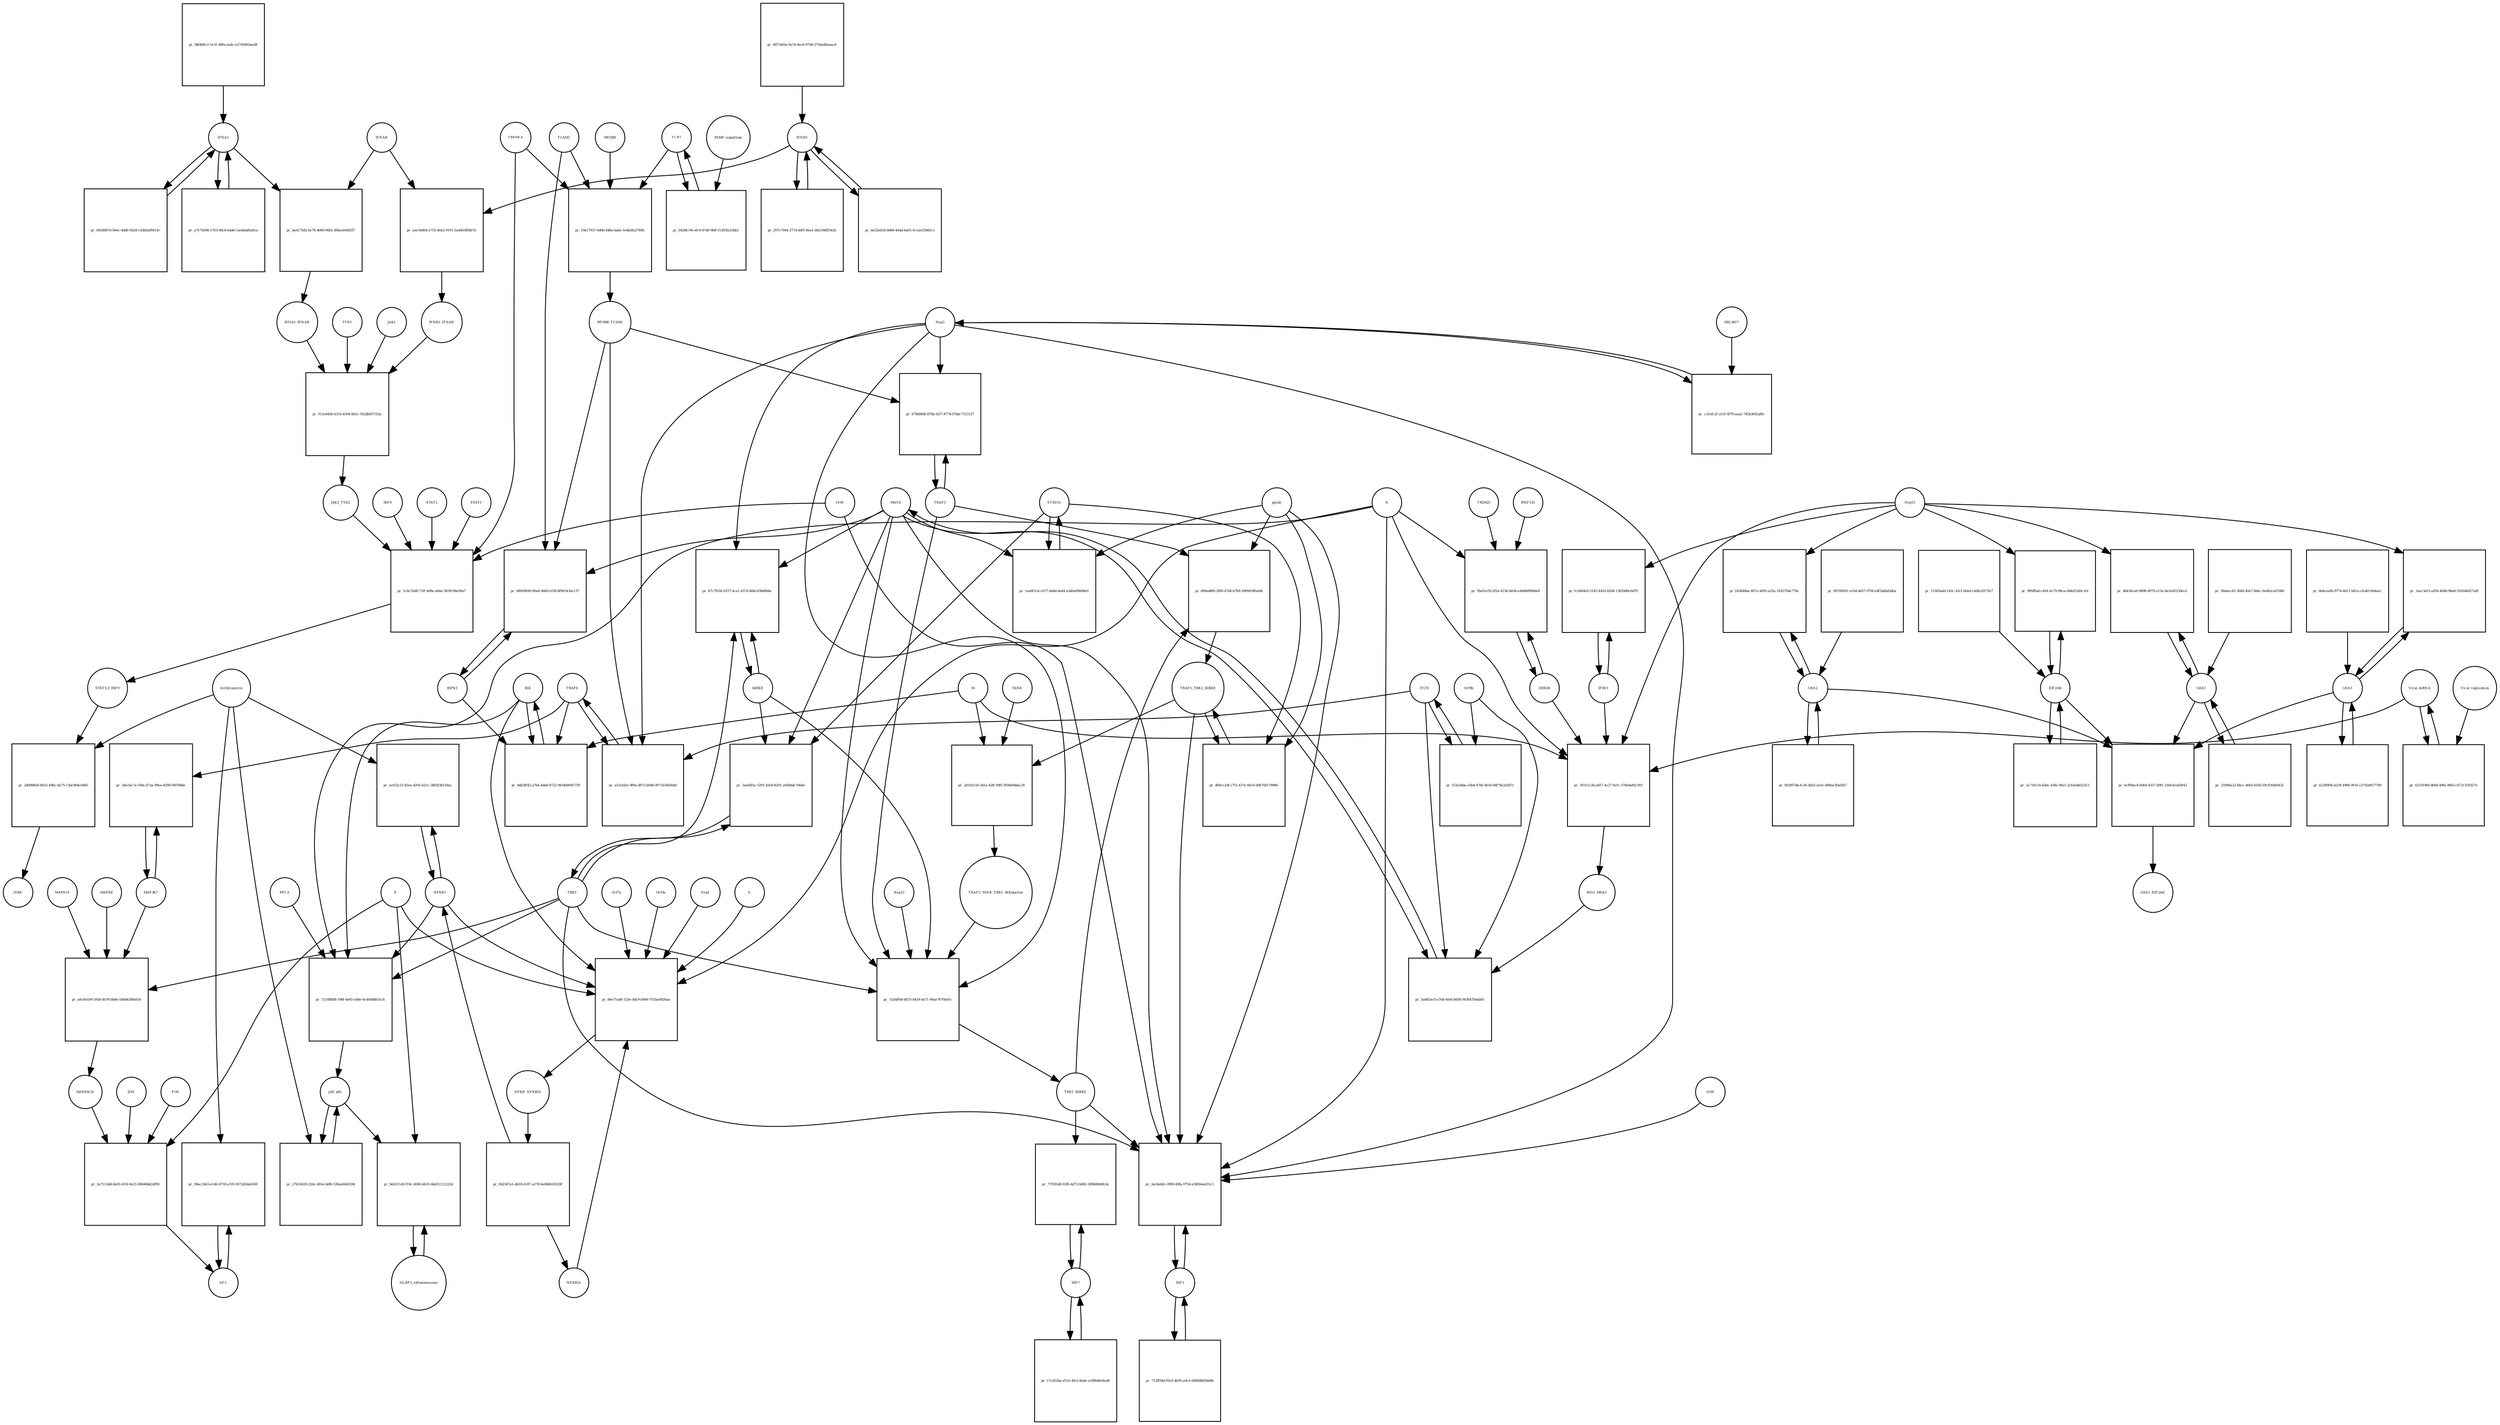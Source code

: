 strict digraph  {
IFNA1 [annotation="urn_miriam_pubmed_31226023|urn_miriam_wikipathways_WP4868", bipartite=0, cls=macromolecule, fontsize=4, label=IFNA1, shape=circle];
"pr_0424887d-9e6c-4dd9-92a8-c43b0af9413e" [annotation="", bipartite=1, cls=process, fontsize=4, label="pr_0424887d-9e6c-4dd9-92a8-c43b0af9413e", shape=square];
IFNB1 [annotation="urn_miriam_pubmed_31226023|urn_miriam_wikipathways_WP4868", bipartite=0, cls=macromolecule, fontsize=4, label=IFNB1, shape=circle];
"pr_207c7044-277d-40f5-8ea1-40a1946f343e" [annotation="", bipartite=1, cls=process, fontsize=4, label="pr_207c7044-277d-40f5-8ea1-40a1946f343e", shape=square];
"STAT1/2_IRF9" [annotation="urn_miriam_pubmed_31226023|urn_miriam_wikipathways_WP4868", bipartite=0, cls=complex, fontsize=4, label="STAT1/2_IRF9", shape=circle];
"pr_2d099820-6625-49bc-8e75-15bc864c6d05" [annotation="", bipartite=1, cls=process, fontsize=4, label="pr_2d099820-6625-49bc-8e75-15bc864c6d05", shape=square];
ISRE [annotation="urn_miriam_pubmed_31226023|urn_miriam_wikipathways_WP4868", bipartite=0, cls=complex, fontsize=4, label=ISRE, shape=circle];
Azithromycin [annotation=urn_miriam_wikipathways_WP4868, bipartite=0, cls="simple chemical", fontsize=4, label=Azithromycin, shape=circle];
"AP-1" [annotation="urn_miriam_pubmed_31226023|urn_miriam_wikipathways_WP4868", bipartite=0, cls=complex, fontsize=4, label="AP-1", shape=circle];
"pr_09ec2463-e146-4718-a7d1-f672d3deb349" [annotation="", bipartite=1, cls=process, fontsize=4, label="pr_09ec2463-e146-4718-a7d1-f672d3deb349", shape=square];
NFKB1 [annotation=urn_miriam_wikipathways_WP4868, bipartite=0, cls=macromolecule, fontsize=4, label=NFKB1, shape=circle];
"pr_ecf52c55-82ea-4205-b21c-3882f3b139ac" [annotation="", bipartite=1, cls=process, fontsize=4, label="pr_ecf52c55-82ea-4205-b21c-3882f3b139ac", shape=square];
IRF3 [annotation="", bipartite=0, cls=macromolecule, fontsize=4, label=IRF3, shape=circle];
"pr_712ff56d-f0c0-4695-a9c4-0d0848d5bd9b" [annotation="", bipartite=1, cls=process, fontsize=4, label="pr_712ff56d-f0c0-4695-a9c4-0d0848d5bd9b", shape=square];
p50_p65 [annotation="", bipartite=0, cls=complex, fontsize=4, label=p50_p65, shape=circle];
"pr_27b55628-226c-493e-b6f6-53faa8442594" [annotation="", bipartite=1, cls=process, fontsize=4, label="pr_27b55628-226c-493e-b6f6-53faa8442594", shape=square];
IRF7 [annotation="", bipartite=0, cls=macromolecule, fontsize=4, label=IRF7, shape=circle];
"pr_17cd52be-d7a3-4fe2-8a0e-a18fb48c8ed8" [annotation="", bipartite=1, cls=process, fontsize=4, label="pr_17cd52be-d7a3-4fe2-8a0e-a18fb48c8ed8", shape=square];
"pr_da32e624-b684-444d-ba03-0c1ae259d5c1" [annotation="", bipartite=1, cls=process, fontsize=4, label="pr_da32e624-b684-444d-ba03-0c1ae259d5c1", shape=square];
"pr_a7e7d598-1703-48c8-b4d0-1aedabd5a0ca" [annotation="", bipartite=1, cls=process, fontsize=4, label="pr_a7e7d598-1703-48c8-b4d0-1aedabd5a0ca", shape=square];
OAS1 [annotation="", bipartite=0, cls=macromolecule, fontsize=4, label=OAS1, shape=circle];
"pr_2189ba23-6bcc-4063-b545-f9cf544b0425" [annotation="", bipartite=1, cls=process, fontsize=4, label="pr_2189ba23-6bcc-4063-b545-f9cf544b0425", shape=square];
EIF2AK [annotation="", bipartite=0, cls=macromolecule, fontsize=4, label=EIF2AK, shape=circle];
"pr_2c710c1b-b2bc-438c-8fa1-2cb3edb523c3" [annotation="", bipartite=1, cls=process, fontsize=4, label="pr_2c710c1b-b2bc-438c-8fa1-2cb3edb523c3", shape=square];
OAS2 [annotation="", bipartite=0, cls=macromolecule, fontsize=4, label=OAS2, shape=circle];
"pr_002f67db-fc36-4d25-ae5c-d69ae3fa65b7" [annotation="", bipartite=1, cls=process, fontsize=4, label="pr_002f67db-fc36-4d25-ae5c-d69ae3fa65b7", shape=square];
OAS3 [annotation="", bipartite=0, cls=macromolecule, fontsize=4, label=OAS3, shape=circle];
"pr_b23f0f0b-d239-4906-9f16-c2742d9177d9" [annotation="", bipartite=1, cls=process, fontsize=4, label="pr_b23f0f0b-d239-4906-9f16-c2742d9177d9", shape=square];
"pr_6f57a65a-0a7d-4ec8-9704-2744a40aeac6" [annotation="", bipartite=1, cls=process, fontsize=4, label="pr_6f57a65a-0a7d-4ec8-9704-2744a40aeac6", shape=square];
"pr_0bf406c2-1e31-49fa-aadc-e2745892ae48" [annotation="", bipartite=1, cls=process, fontsize=4, label="pr_0bf406c2-1e31-49fa-aadc-e2745892ae48", shape=square];
"pr_36daec45-3b48-40a7-8dec-9e4b2caf106b" [annotation="", bipartite=1, cls=process, fontsize=4, label="pr_36daec45-3b48-40a7-8dec-9e4b2caf106b", shape=square];
"pr_11045add-142c-43cf-b6ad-c4dfe2917fa7" [annotation="", bipartite=1, cls=process, fontsize=4, label="pr_11045add-142c-43cf-b6ad-c4dfe2917fa7", shape=square];
TRAF6 [annotation="urn_miriam_pubmed_31226023|urn_miriam_wikipathways_WP4868", bipartite=0, cls=macromolecule, fontsize=4, label=TRAF6, shape=circle];
"pr_a53cfd2e-9f0a-4875-b946-9f714240504d" [annotation="", bipartite=1, cls=process, fontsize=4, label="pr_a53cfd2e-9f0a-4875-b946-9f714240504d", shape=square];
MYD88_TCAM1 [annotation=urn_miriam_pubmed_31226023, bipartite=0, cls=complex, fontsize=4, label=MYD88_TCAM1, shape=circle];
Nsp3 [annotation="urn_miriam_pubmed_31226023|urn_miriam_wikipathways_WP4868|urn_miriam_ncbiprotein_YP_009725299", bipartite=0, cls=macromolecule, fontsize=4, label=Nsp3, shape=circle];
ITCH [annotation="", bipartite=0, cls=macromolecule, fontsize=4, label=ITCH, shape=circle];
TBK1 [annotation="urn_miriam_pubmed_31226023|urn_miriam_wikipathways_WP4868|urn_miriam_pubmed_24622840", bipartite=0, cls=macromolecule, fontsize=4, label=TBK1, shape=circle];
"pr_3aed5fac-f295-45e9-8291-a05bbdc7064e" [annotation="", bipartite=1, cls=process, fontsize=4, label="pr_3aed5fac-f295-45e9-8291-a05bbdc7064e", shape=square];
IKBKE [annotation="", bipartite=0, cls=macromolecule, fontsize=4, label=IKBKE, shape=circle];
STING1 [annotation=urn_miriam_pubmed_24622840, bipartite=0, cls=macromolecule, fontsize=4, label=STING1, shape=circle];
MAVS [annotation="", bipartite=0, cls=macromolecule, fontsize=4, label=MAVS, shape=circle];
"pr_90708501-e10d-4d57-97fd-e4f2bdbd3dba" [annotation="", bipartite=1, cls=process, fontsize=4, label="pr_90708501-e10d-4d57-97fd-e4f2bdbd3dba", shape=square];
"pr_bb4ceafb-9774-4611-b81a-cfa4010b4ea1" [annotation="", bipartite=1, cls=process, fontsize=4, label="pr_bb4ceafb-9774-4611-b81a-cfa4010b4ea1", shape=square];
TRAF3 [annotation=urn_miriam_pubmed_31226023, bipartite=0, cls=macromolecule, fontsize=4, label=TRAF3, shape=circle];
"pr_6786886f-876b-41f7-8774-f7bbc7313137" [annotation="", bipartite=1, cls=process, fontsize=4, label="pr_6786886f-876b-41f7-8774-f7bbc7313137", shape=square];
MAP3K7 [annotation="", bipartite=0, cls=macromolecule, fontsize=4, label=MAP3K7, shape=circle];
"pr_3de14c7e-1f8a-472a-99ee-82947d9768be" [annotation="", bipartite=1, cls=process, fontsize=4, label="pr_3de14c7e-1f8a-472a-99ee-82947d9768be", shape=square];
IKK [annotation="", bipartite=0, cls=complex, fontsize=4, label=IKK, shape=circle];
"pr_b6b3ff45-a7b4-4dd4-8722-9834d9041759" [annotation="", bipartite=1, cls=process, fontsize=4, label="pr_b6b3ff45-a7b4-4dd4-8722-9834d9041759", shape=square];
RIPK1 [annotation="", bipartite=0, cls=macromolecule, fontsize=4, label=RIPK1, shape=circle];
M [annotation="urn_miriam_pubmed_31226023|urn_miriam_ncbiprotein_BCD58756", bipartite=0, cls=macromolecule, fontsize=4, label=M, shape=circle];
"pr_87c701bf-6337-4ca1-b37d-866c43848bbe" [annotation="", bipartite=1, cls=process, fontsize=4, label="pr_87c701bf-6337-4ca1-b37d-866c43848bbe", shape=square];
"pr_3a54eb0c-09f0-40fa-9754-e5800eed31c1" [annotation="", bipartite=1, cls=process, fontsize=4, label="pr_3a54eb0c-09f0-40fa-9754-e5800eed31c1", shape=square];
TBK1_IKBKE [annotation="urn_miriam_pubmed_31226023|urn_miriam_wikipathways_WP4868|urn_miriam_pubmed_24622840", bipartite=0, cls=complex, fontsize=4, label=TBK1_IKBKE, shape=circle];
N [annotation="urn_miriam_pubmed_31226023|urn_miriam_ncbiprotein_BCD58761", bipartite=0, cls=macromolecule, fontsize=4, label=N, shape=circle];
TRAF3_TBK1_IKBKE [annotation=urn_miriam_pubmed_24622840, bipartite=0, cls=complex, fontsize=4, label=TRAF3_TBK1_IKBKE, shape=circle];
Orf8 [annotation=urn_miriam_ncbiprotein_BCD58760, bipartite=0, cls=complex, fontsize=4, label=Orf8, shape=circle];
Orf6 [annotation="urn_miriam_pubmed_31226023|urn_miriam_ncbiprotein_BCD58757", bipartite=0, cls=macromolecule, fontsize=4, label=Orf6, shape=circle];
pp1ab [annotation="urn_miriam_ncbiprotein_YP_009724389|urn_miriam_pubmed_24622840", bipartite=0, cls=macromolecule, fontsize=4, label=pp1ab, shape=circle];
"pr_b9009049-86a0-4660-b1fb-8f90343ee137" [annotation="", bipartite=1, cls=process, fontsize=4, label="pr_b9009049-86a0-4660-b1fb-8f90343ee137", shape=square];
TCAM1 [annotation=urn_miriam_pubmed_31226023, bipartite=0, cls=macromolecule, fontsize=4, label=TCAM1, shape=circle];
"pr_5a082ec0-a70d-4fe8-b830-043647b0ab83" [annotation="", bipartite=1, cls=process, fontsize=4, label="pr_5a082ec0-a70d-4fe8-b830-043647b0ab83", shape=square];
RIG1_MDA5 [annotation="urn_miriam_pubmed_31226023|urn_miriam_pubmed_19052324", bipartite=0, cls=complex, fontsize=4, label=RIG1_MDA5, shape=circle];
Orf9b [annotation="urn_miriam_pubmed_31226023|urn_miriam_ncbiprotein_ABI96969|urn_miriam_uniprot_P0DTD2", bipartite=0, cls=macromolecule, fontsize=4, label=Orf9b, shape=circle];
"pr_1aec3af3-a956-4646-9be8-292646427a8f" [annotation="", bipartite=1, cls=process, fontsize=4, label="pr_1aec3af3-a956-4646-9be8-292646427a8f", shape=square];
Nsp15 [annotation="urn_miriam_pubmed_31226023|urn_miriam_ncbiprotein_YP_009725310", bipartite=0, cls=macromolecule, fontsize=4, label=Nsp15, shape=circle];
"pr_f438d6ba-407a-4093-a25a-1832704e776a" [annotation="", bipartite=1, cls=process, fontsize=4, label="pr_f438d6ba-407a-4093-a25a-1832704e776a", shape=square];
"pr_4b436ca6-0898-4979-a12e-be2e45230ecd" [annotation="", bipartite=1, cls=process, fontsize=4, label="pr_4b436ca6-0898-4979-a12e-be2e45230ecd", shape=square];
"pr_9ff6ffad-c404-4c79-98ca-644d15d9c1fd" [annotation="", bipartite=1, cls=process, fontsize=4, label="pr_9ff6ffad-c404-4c79-98ca-644d15d9c1fd", shape=square];
"Viral dsRNA" [annotation="urn_miriam_pubmed_31226023|urn_miriam_pubmed_19052324|urn_miriam_taxonomy_694009", bipartite=0, cls="nucleic acid feature", fontsize=4, label="Viral dsRNA", shape=circle];
"pr_621019fd-8b9d-49fe-9f65-c4721359327e" [annotation="", bipartite=1, cls=process, fontsize=4, label="pr_621019fd-8b9d-49fe-9f65-c4721359327e", shape=square];
"Viral replication" [annotation="urn_miriam_pubmed_31226023|urn_miriam_pubmed_19052324|urn_miriam_mesh_D014779", bipartite=0, cls=phenotype, fontsize=4, label="Viral replication", shape=circle];
"pr_c31efc2f-a51f-4f79-aaa2-745b3642affe" [annotation="", bipartite=1, cls=process, fontsize=4, label="pr_c31efc2f-a51f-4f79-aaa2-745b3642affe", shape=square];
GRL0617 [annotation=urn_miriam_wikipathways_WP4868, bipartite=0, cls="simple chemical", fontsize=4, label=GRL0617, shape=circle];
"pr_1ee8f1cd-cb77-4d4d-be84-a2d0a69068e9" [annotation="", bipartite=1, cls=process, fontsize=4, label="pr_1ee8f1cd-cb77-4d4d-be84-a2d0a69068e9", shape=square];
"pr_db9cc2df-c7f2-437e-8610-d0670b178966" [annotation="", bipartite=1, cls=process, fontsize=4, label="pr_db9cc2df-c7f2-437e-8610-d0670b178966", shape=square];
TLR7 [annotation=urn_miriam_pubmed_31226023, bipartite=0, cls=macromolecule, fontsize=4, label=TLR7, shape=circle];
"pr_042bfc94-efc9-47d9-9bff-f1305fa53bb1" [annotation="", bipartite=1, cls=process, fontsize=4, label="pr_042bfc94-efc9-47d9-9bff-f1305fa53bb1", shape=square];
"PAMP signalling" [annotation="urn_miriam_pubmed_31226023|urn_miriam_mesh_D000069452", bipartite=0, cls=phenotype, fontsize=4, label="PAMP signalling", shape=circle];
IFIH1 [annotation="", bipartite=0, cls=macromolecule, fontsize=4, label=IFIH1, shape=circle];
"pr_fc5664e0-5182-4420-8268-13839d0c6d70" [annotation="", bipartite=1, cls=process, fontsize=4, label="pr_fc5664e0-5182-4420-8268-13839d0c6d70", shape=square];
DDX58 [annotation="urn_miriam_pubmed_31226023|urn_miriam_pubmed_19052324", bipartite=0, cls=macromolecule, fontsize=4, label=DDX58, shape=circle];
"pr_f9a01e59-2f2a-4156-8a08-e4bd68996de8" [annotation="", bipartite=1, cls=process, fontsize=4, label="pr_f9a01e59-2f2a-4156-8a08-e4bd68996de8", shape=square];
TRIM25 [annotation="", bipartite=0, cls=macromolecule, fontsize=4, label=TRIM25, shape=circle];
RNF135 [annotation="", bipartite=0, cls=macromolecule, fontsize=4, label=RNF135, shape=circle];
"pr_f53a3bbe-c6b4-476e-bf30-64f70e2d3d7c" [annotation="", bipartite=1, cls=process, fontsize=4, label="pr_f53a3bbe-c6b4-476e-bf30-64f70e2d3d7c", shape=square];
"pr_2d102c56-3d1a-42ff-99f5-ff04b04dac30" [annotation="", bipartite=1, cls=process, fontsize=4, label="pr_2d102c56-3d1a-42ff-99f5-ff04b04dac30", shape=square];
TRAF3_TANK_TBK1_IKKepsilon [annotation="", bipartite=0, cls=complex, fontsize=4, label=TRAF3_TANK_TBK1_IKKepsilon, shape=circle];
TANK [annotation="", bipartite=0, cls=macromolecule, fontsize=4, label=TANK, shape=circle];
"pr_77f593df-03f8-4d72-b882-589b8048fcbc" [annotation="", bipartite=1, cls=process, fontsize=4, label="pr_77f593df-03f8-4d72-b882-589b8048fcbc", shape=square];
NLRP3_inflammasome [annotation="", bipartite=0, cls=complex, fontsize=4, label=NLRP3_inflammasome, shape=circle];
"pr_0eb511d3-f19c-4040-b635-6bd31112223d" [annotation="", bipartite=1, cls=process, fontsize=4, label="pr_0eb511d3-f19c-4040-b635-6bd31112223d", shape=square];
E [annotation="urn_miriam_pubmed_31226023|urn_miriam_ncbiprotein_BCD58755", bipartite=0, cls=macromolecule, fontsize=4, label=E, shape=circle];
STAT1 [annotation="urn_miriam_pubmed_31226023|urn_miriam_wikipathways_WP4868", bipartite=0, cls=macromolecule, fontsize=4, label=STAT1, shape=circle];
"pr_1c8c53d8-71ff-4d9e-ab6e-583919be90a7" [annotation="", bipartite=1, cls=process, fontsize=4, label="pr_1c8c53d8-71ff-4d9e-ab6e-583919be90a7", shape=square];
TREML4 [annotation=urn_miriam_wikipathways_WP4868, bipartite=0, cls=macromolecule, fontsize=4, label=TREML4, shape=circle];
JAK1_TYK2 [annotation="urn_miriam_pubmed_31226023|urn_miriam_wikipathways_WP4868", bipartite=0, cls=complex, fontsize=4, label=JAK1_TYK2, shape=circle];
IRF9 [annotation="urn_miriam_pubmed_31226023|urn_miriam_wikipathways_WP4868", bipartite=0, cls=macromolecule, fontsize=4, label=IRF9, shape=circle];
STAT2 [annotation="urn_miriam_pubmed_31226023|urn_miriam_wikipathways_WP4868", bipartite=0, cls=macromolecule, fontsize=4, label=STAT2, shape=circle];
"pr_6cf08ac4-b0b0-4337-b9f1-1b0e41ed3643" [annotation="", bipartite=1, cls=process, fontsize=4, label="pr_6cf08ac4-b0b0-4337-b9f1-1b0e41ed3643", shape=square];
OAS1_EIF2AK [annotation="", bipartite=0, cls=complex, fontsize=4, label=OAS1_EIF2AK, shape=circle];
JAK1 [annotation="urn_miriam_pubmed_31226023|urn_miriam_wikipathways_WP4868", bipartite=0, cls=macromolecule, fontsize=4, label=JAK1, shape=circle];
"pr_911e8458-6316-4504-842c-502db057332c" [annotation="", bipartite=1, cls=process, fontsize=4, label="pr_911e8458-6316-4504-842c-502db057332c", shape=square];
IFNA1_IFNAR [annotation="urn_miriam_pubmed_31226023|urn_miriam_wikipathways_WP4868", bipartite=0, cls=complex, fontsize=4, label=IFNA1_IFNAR, shape=circle];
IFNB1_IFNAR [annotation="urn_miriam_pubmed_31226023|urn_miriam_wikipathways_WP4868", bipartite=0, cls=complex, fontsize=4, label=IFNB1_IFNAR, shape=circle];
TYK2 [annotation="urn_miriam_pubmed_31226023|urn_miriam_wikipathways_WP4868", bipartite=0, cls=macromolecule, fontsize=4, label=TYK2, shape=circle];
MYD88 [annotation="urn_miriam_pubmed_31226023|urn_miriam_wikipathways_WP4868", bipartite=0, cls=macromolecule, fontsize=4, label=MYD88, shape=circle];
"pr_19a17937-6d9b-448a-babe-1e4b3fa2789b" [annotation="", bipartite=1, cls=process, fontsize=4, label="pr_19a17937-6d9b-448a-babe-1e4b3fa2789b", shape=square];
NFKB_NFKBIA [annotation="urn_miriam_pubmed_31226023|urn_miriam_wikipathways_WP4868", bipartite=0, cls=complex, fontsize=4, label=NFKB_NFKBIA, shape=circle];
"pr_062347a1-db18-4187-a278-be860616529f" [annotation="", bipartite=1, cls=process, fontsize=4, label="pr_062347a1-db18-4187-a278-be860616529f", shape=square];
NFKBIA [annotation="urn_miriam_pubmed_31226023|urn_miriam_wikipathways_WP4868", bipartite=0, cls=macromolecule, fontsize=4, label=NFKBIA, shape=circle];
IFNAR [annotation="urn_miriam_pubmed_31226023|urn_miriam_wikipathways_WP4868", bipartite=0, cls=complex, fontsize=4, label=IFNAR, shape=circle];
"pr_ba4175d2-bc78-4080-9db1-d9ba5e6fd5f7" [annotation="", bipartite=1, cls=process, fontsize=4, label="pr_ba4175d2-bc78-4080-9db1-d9ba5e6fd5f7", shape=square];
"pr_eae18d0d-e753-40a5-9191-5a44938f4b7d" [annotation="", bipartite=1, cls=process, fontsize=4, label="pr_eae18d0d-e753-40a5-9191-5a44938f4b7d", shape=square];
MAPK14 [annotation="urn_miriam_pubmed_31226023|urn_miriam_wikipathways_WP4868", bipartite=0, cls=macromolecule, fontsize=4, label=MAPK14, shape=circle];
"pr_a0c441b9-393b-4b78-bb8e-584b439fdd14" [annotation="", bipartite=1, cls=process, fontsize=4, label="pr_a0c441b9-393b-4b78-bb8e-584b439fdd14", shape=square];
"MAPK8/14" [annotation="urn_miriam_pubmed_31226023|urn_miriam_wikipathways_WP4868", bipartite=0, cls=complex, fontsize=4, label="MAPK8/14", shape=circle];
MAPK8 [annotation="urn_miriam_pubmed_31226023|urn_miriam_wikipathways_WP4868", bipartite=0, cls=macromolecule, fontsize=4, label=MAPK8, shape=circle];
JUN [annotation="urn_miriam_pubmed_31226023|urn_miriam_wikipathways_WP4868", bipartite=0, cls=macromolecule, fontsize=4, label=JUN, shape=circle];
"pr_3a7113dd-da93-41fd-9e21-80646bd2df95" [annotation="", bipartite=1, cls=process, fontsize=4, label="pr_3a7113dd-da93-41fd-9e21-80646bd2df95", shape=square];
FOS [annotation="urn_miriam_pubmed_31226023|urn_miriam_wikipathways_WP4868", bipartite=0, cls=macromolecule, fontsize=4, label=FOS, shape=circle];
"pr_9be71ad8-125e-4d19-b9b9-7f33aef926aa" [annotation="", bipartite=1, cls=process, fontsize=4, label="pr_9be71ad8-125e-4d19-b9b9-7f33aef926aa", shape=square];
Nsp1 [annotation="urn_miriam_pubmed_31226023|urn_miriam_ncbiprotein_YP_009725297", bipartite=0, cls=macromolecule, fontsize=4, label=Nsp1, shape=circle];
S [annotation=urn_miriam_ncbiprotein_BCD58753, bipartite=0, cls=macromolecule, fontsize=4, label=S, shape=circle];
Orf7a [annotation=urn_miriam_ncbiprotein_BCD58758, bipartite=0, cls=macromolecule, fontsize=4, label=Orf7a, shape=circle];
Orf3a [annotation=urn_miriam_ncbiprotein_BCD58754, bipartite=0, cls=macromolecule, fontsize=4, label=Orf3a, shape=circle];
"pr_7a26ff6d-4b75-4419-9a71-94ae7670a91c" [annotation="", bipartite=1, cls=process, fontsize=4, label="pr_7a26ff6d-4b75-4419-9a71-94ae7670a91c", shape=square];
Nsp13 [annotation="urn_miriam_uniprot_P0DTD1|urn_miriam_wikipathways_WP4868|urn_miriam_ncbiprotein_YP_009725308", bipartite=0, cls=macromolecule, fontsize=4, label=Nsp13, shape=circle];
RELA [annotation="", bipartite=0, cls=macromolecule, fontsize=4, label=RELA, shape=circle];
"pr_721498d8-196f-4e65-a48e-6c4608bb31cb" [annotation="", bipartite=1, cls=process, fontsize=4, label="pr_721498d8-196f-4e65-a48e-6c4608bb31cb", shape=square];
"pr_30311c2b-a657-4c27-8cfc-378e4af6c393" [annotation="", bipartite=1, cls=process, fontsize=4, label="pr_30311c2b-a657-4c27-8cfc-378e4af6c393", shape=square];
"pr_d98ad8f6-2f60-47d8-b7b9-3909439fed4b" [annotation="", bipartite=1, cls=process, fontsize=4, label="pr_d98ad8f6-2f60-47d8-b7b9-3909439fed4b", shape=square];
IFNA1 -> "pr_0424887d-9e6c-4dd9-92a8-c43b0af9413e"  [annotation="", interaction_type=consumption];
IFNA1 -> "pr_a7e7d598-1703-48c8-b4d0-1aedabd5a0ca"  [annotation="", interaction_type=consumption];
IFNA1 -> "pr_ba4175d2-bc78-4080-9db1-d9ba5e6fd5f7"  [annotation="", interaction_type=consumption];
"pr_0424887d-9e6c-4dd9-92a8-c43b0af9413e" -> IFNA1  [annotation="", interaction_type=production];
IFNB1 -> "pr_207c7044-277d-40f5-8ea1-40a1946f343e"  [annotation="", interaction_type=consumption];
IFNB1 -> "pr_da32e624-b684-444d-ba03-0c1ae259d5c1"  [annotation="", interaction_type=consumption];
IFNB1 -> "pr_eae18d0d-e753-40a5-9191-5a44938f4b7d"  [annotation="", interaction_type=consumption];
"pr_207c7044-277d-40f5-8ea1-40a1946f343e" -> IFNB1  [annotation="", interaction_type=production];
"STAT1/2_IRF9" -> "pr_2d099820-6625-49bc-8e75-15bc864c6d05"  [annotation="", interaction_type=consumption];
"pr_2d099820-6625-49bc-8e75-15bc864c6d05" -> ISRE  [annotation="", interaction_type=production];
Azithromycin -> "pr_2d099820-6625-49bc-8e75-15bc864c6d05"  [annotation=urn_miriam_pubmed_31226023, interaction_type=inhibition];
Azithromycin -> "pr_09ec2463-e146-4718-a7d1-f672d3deb349"  [annotation=urn_miriam_pubmed_31226023, interaction_type=inhibition];
Azithromycin -> "pr_ecf52c55-82ea-4205-b21c-3882f3b139ac"  [annotation=urn_miriam_wikipathways_WP4868, interaction_type=inhibition];
Azithromycin -> "pr_27b55628-226c-493e-b6f6-53faa8442594"  [annotation=urn_miriam_pubmed_31226023, interaction_type=inhibition];
"AP-1" -> "pr_09ec2463-e146-4718-a7d1-f672d3deb349"  [annotation="", interaction_type=consumption];
"pr_09ec2463-e146-4718-a7d1-f672d3deb349" -> "AP-1"  [annotation="", interaction_type=production];
NFKB1 -> "pr_ecf52c55-82ea-4205-b21c-3882f3b139ac"  [annotation="", interaction_type=consumption];
NFKB1 -> "pr_9be71ad8-125e-4d19-b9b9-7f33aef926aa"  [annotation="", interaction_type=consumption];
NFKB1 -> "pr_721498d8-196f-4e65-a48e-6c4608bb31cb"  [annotation="", interaction_type=consumption];
"pr_ecf52c55-82ea-4205-b21c-3882f3b139ac" -> NFKB1  [annotation="", interaction_type=production];
IRF3 -> "pr_712ff56d-f0c0-4695-a9c4-0d0848d5bd9b"  [annotation="", interaction_type=consumption];
IRF3 -> "pr_3a54eb0c-09f0-40fa-9754-e5800eed31c1"  [annotation="", interaction_type=consumption];
"pr_712ff56d-f0c0-4695-a9c4-0d0848d5bd9b" -> IRF3  [annotation="", interaction_type=production];
p50_p65 -> "pr_27b55628-226c-493e-b6f6-53faa8442594"  [annotation="", interaction_type=consumption];
p50_p65 -> "pr_0eb511d3-f19c-4040-b635-6bd31112223d"  [annotation="urn_miriam_pubmed_32133002|urn_miriam_taxonomy_694009|urn_miriam_pubmed_28531279", interaction_type=catalysis];
"pr_27b55628-226c-493e-b6f6-53faa8442594" -> p50_p65  [annotation="", interaction_type=production];
IRF7 -> "pr_17cd52be-d7a3-4fe2-8a0e-a18fb48c8ed8"  [annotation="", interaction_type=consumption];
IRF7 -> "pr_77f593df-03f8-4d72-b882-589b8048fcbc"  [annotation="", interaction_type=consumption];
"pr_17cd52be-d7a3-4fe2-8a0e-a18fb48c8ed8" -> IRF7  [annotation="", interaction_type=production];
"pr_da32e624-b684-444d-ba03-0c1ae259d5c1" -> IFNB1  [annotation="", interaction_type=production];
"pr_a7e7d598-1703-48c8-b4d0-1aedabd5a0ca" -> IFNA1  [annotation="", interaction_type=production];
OAS1 -> "pr_2189ba23-6bcc-4063-b545-f9cf544b0425"  [annotation="", interaction_type=consumption];
OAS1 -> "pr_4b436ca6-0898-4979-a12e-be2e45230ecd"  [annotation="", interaction_type=consumption];
OAS1 -> "pr_6cf08ac4-b0b0-4337-b9f1-1b0e41ed3643"  [annotation="", interaction_type=consumption];
"pr_2189ba23-6bcc-4063-b545-f9cf544b0425" -> OAS1  [annotation="", interaction_type=production];
EIF2AK -> "pr_2c710c1b-b2bc-438c-8fa1-2cb3edb523c3"  [annotation="", interaction_type=consumption];
EIF2AK -> "pr_9ff6ffad-c404-4c79-98ca-644d15d9c1fd"  [annotation="", interaction_type=consumption];
EIF2AK -> "pr_6cf08ac4-b0b0-4337-b9f1-1b0e41ed3643"  [annotation="", interaction_type=consumption];
"pr_2c710c1b-b2bc-438c-8fa1-2cb3edb523c3" -> EIF2AK  [annotation="", interaction_type=production];
OAS2 -> "pr_002f67db-fc36-4d25-ae5c-d69ae3fa65b7"  [annotation="", interaction_type=consumption];
OAS2 -> "pr_f438d6ba-407a-4093-a25a-1832704e776a"  [annotation="", interaction_type=consumption];
OAS2 -> "pr_6cf08ac4-b0b0-4337-b9f1-1b0e41ed3643"  [annotation="", interaction_type=consumption];
"pr_002f67db-fc36-4d25-ae5c-d69ae3fa65b7" -> OAS2  [annotation="", interaction_type=production];
OAS3 -> "pr_b23f0f0b-d239-4906-9f16-c2742d9177d9"  [annotation="", interaction_type=consumption];
OAS3 -> "pr_1aec3af3-a956-4646-9be8-292646427a8f"  [annotation="", interaction_type=consumption];
OAS3 -> "pr_6cf08ac4-b0b0-4337-b9f1-1b0e41ed3643"  [annotation="", interaction_type=consumption];
"pr_b23f0f0b-d239-4906-9f16-c2742d9177d9" -> OAS3  [annotation="", interaction_type=production];
"pr_6f57a65a-0a7d-4ec8-9704-2744a40aeac6" -> IFNB1  [annotation="", interaction_type=production];
"pr_0bf406c2-1e31-49fa-aadc-e2745892ae48" -> IFNA1  [annotation="", interaction_type=production];
"pr_36daec45-3b48-40a7-8dec-9e4b2caf106b" -> OAS1  [annotation="", interaction_type=production];
"pr_11045add-142c-43cf-b6ad-c4dfe2917fa7" -> EIF2AK  [annotation="", interaction_type=production];
TRAF6 -> "pr_a53cfd2e-9f0a-4875-b946-9f714240504d"  [annotation="", interaction_type=consumption];
TRAF6 -> "pr_3de14c7e-1f8a-472a-99ee-82947d9768be"  [annotation=urn_miriam_pubmed_31226023, interaction_type=catalysis];
TRAF6 -> "pr_b6b3ff45-a7b4-4dd4-8722-9834d9041759"  [annotation="urn_miriam_pubmed_31226023|urn_miriam_taxonomy_694009", interaction_type=catalysis];
"pr_a53cfd2e-9f0a-4875-b946-9f714240504d" -> TRAF6  [annotation="", interaction_type=production];
MYD88_TCAM1 -> "pr_a53cfd2e-9f0a-4875-b946-9f714240504d"  [annotation="urn_miriam_pubmed_31226023|urn_miriam_taxonomy_694009|urn_miriam_pubmed_25135833", interaction_type=catalysis];
MYD88_TCAM1 -> "pr_6786886f-876b-41f7-8774-f7bbc7313137"  [annotation="urn_miriam_pubmed_31226023|urn_miriam_taxonomy_694009", interaction_type=catalysis];
MYD88_TCAM1 -> "pr_b9009049-86a0-4660-b1fb-8f90343ee137"  [annotation="urn_miriam_pubmed_20404851|urn_miriam_pubmed_31226023", interaction_type=catalysis];
Nsp3 -> "pr_a53cfd2e-9f0a-4875-b946-9f714240504d"  [annotation="urn_miriam_pubmed_31226023|urn_miriam_taxonomy_694009|urn_miriam_pubmed_25135833", interaction_type=inhibition];
Nsp3 -> "pr_6786886f-876b-41f7-8774-f7bbc7313137"  [annotation="urn_miriam_pubmed_31226023|urn_miriam_taxonomy_694009", interaction_type=inhibition];
Nsp3 -> "pr_87c701bf-6337-4ca1-b37d-866c43848bbe"  [annotation="urn_miriam_pubmed_18353649|urn_miriam_pubmed_25636800|urn_miriam_pubmed_31226023|urn_miriam_taxonomy_694009", interaction_type=inhibition];
Nsp3 -> "pr_3a54eb0c-09f0-40fa-9754-e5800eed31c1"  [annotation="urn_miriam_pubmed_14679297|urn_miriam_pubmed_17108024|urn_miriam_pubmed_24622840|urn_miriam_pubmed_25481026|urn_miriam_pubmed_25636800|urn_miriam_pubmed_29294448|urn_miriam_pubmed_17761676|urn_miriam_pubmed_18440553|urn_miriam_pubmed_31226023|urn_miriam_taxonomy_694009", interaction_type=inhibition];
Nsp3 -> "pr_c31efc2f-a51f-4f79-aaa2-745b3642affe"  [annotation="", interaction_type=consumption];
Nsp3 -> "pr_7a26ff6d-4b75-4419-9a71-94ae7670a91c"  [annotation="urn_miriam_pubmed_31226023|urn_miriam_taxonomy_694009|urn_miriam_pubmed_19380580", interaction_type=inhibition];
ITCH -> "pr_a53cfd2e-9f0a-4875-b946-9f714240504d"  [annotation="urn_miriam_pubmed_31226023|urn_miriam_taxonomy_694009|urn_miriam_pubmed_25135833", interaction_type=inhibition];
ITCH -> "pr_5a082ec0-a70d-4fe8-b830-043647b0ab83"  [annotation="urn_miriam_pubmed_19052324|urn_miriam_pubmed_25135833|urn_miriam_pubmed_31226023|urn_miriam_taxonomy_694009", interaction_type=inhibition];
ITCH -> "pr_f53a3bbe-c6b4-476e-bf30-64f70e2d3d7c"  [annotation="", interaction_type=consumption];
TBK1 -> "pr_3aed5fac-f295-45e9-8291-a05bbdc7064e"  [annotation="", interaction_type=consumption];
TBK1 -> "pr_87c701bf-6337-4ca1-b37d-866c43848bbe"  [annotation="urn_miriam_pubmed_18353649|urn_miriam_pubmed_25636800|urn_miriam_pubmed_31226023|urn_miriam_taxonomy_694009", interaction_type=catalysis];
TBK1 -> "pr_3a54eb0c-09f0-40fa-9754-e5800eed31c1"  [annotation="urn_miriam_pubmed_14679297|urn_miriam_pubmed_17108024|urn_miriam_pubmed_24622840|urn_miriam_pubmed_25481026|urn_miriam_pubmed_25636800|urn_miriam_pubmed_29294448|urn_miriam_pubmed_17761676|urn_miriam_pubmed_18440553|urn_miriam_pubmed_31226023|urn_miriam_taxonomy_694009", interaction_type=catalysis];
TBK1 -> "pr_a0c441b9-393b-4b78-bb8e-584b439fdd14"  [annotation=urn_miriam_pubmed_31226023, interaction_type=catalysis];
TBK1 -> "pr_7a26ff6d-4b75-4419-9a71-94ae7670a91c"  [annotation="", interaction_type=consumption];
TBK1 -> "pr_721498d8-196f-4e65-a48e-6c4608bb31cb"  [annotation="urn_miriam_pubmed_14679297|urn_miriam_pubmed_17108024|urn_miriam_pubmed_19609947|urn_miriam_pubmed_31226023|urn_miriam_taxonomy_694009", interaction_type=catalysis];
"pr_3aed5fac-f295-45e9-8291-a05bbdc7064e" -> TBK1  [annotation="", interaction_type=production];
IKBKE -> "pr_3aed5fac-f295-45e9-8291-a05bbdc7064e"  [annotation="urn_miriam_pubmed_24622840|urn_miriam_pubmed_25636800|urn_miriam_pubmed_26631542", interaction_type=catalysis];
IKBKE -> "pr_87c701bf-6337-4ca1-b37d-866c43848bbe"  [annotation="", interaction_type=consumption];
IKBKE -> "pr_7a26ff6d-4b75-4419-9a71-94ae7670a91c"  [annotation="", interaction_type=consumption];
STING1 -> "pr_3aed5fac-f295-45e9-8291-a05bbdc7064e"  [annotation="urn_miriam_pubmed_24622840|urn_miriam_pubmed_25636800|urn_miriam_pubmed_26631542", interaction_type=catalysis];
STING1 -> "pr_1ee8f1cd-cb77-4d4d-be84-a2d0a69068e9"  [annotation="", interaction_type=consumption];
STING1 -> "pr_db9cc2df-c7f2-437e-8610-d0670b178966"  [annotation="urn_miriam_pubmed_24622840|urn_miriam_taxonomy_694009", interaction_type=catalysis];
MAVS -> "pr_3aed5fac-f295-45e9-8291-a05bbdc7064e"  [annotation="urn_miriam_pubmed_24622840|urn_miriam_pubmed_25636800|urn_miriam_pubmed_26631542", interaction_type=catalysis];
MAVS -> "pr_87c701bf-6337-4ca1-b37d-866c43848bbe"  [annotation="urn_miriam_pubmed_18353649|urn_miriam_pubmed_25636800|urn_miriam_pubmed_31226023|urn_miriam_taxonomy_694009", interaction_type=catalysis];
MAVS -> "pr_3a54eb0c-09f0-40fa-9754-e5800eed31c1"  [annotation="urn_miriam_pubmed_14679297|urn_miriam_pubmed_17108024|urn_miriam_pubmed_24622840|urn_miriam_pubmed_25481026|urn_miriam_pubmed_25636800|urn_miriam_pubmed_29294448|urn_miriam_pubmed_17761676|urn_miriam_pubmed_18440553|urn_miriam_pubmed_31226023|urn_miriam_taxonomy_694009", interaction_type=catalysis];
MAVS -> "pr_b9009049-86a0-4660-b1fb-8f90343ee137"  [annotation="urn_miriam_pubmed_20404851|urn_miriam_pubmed_31226023", interaction_type=catalysis];
MAVS -> "pr_5a082ec0-a70d-4fe8-b830-043647b0ab83"  [annotation="", interaction_type=consumption];
MAVS -> "pr_1ee8f1cd-cb77-4d4d-be84-a2d0a69068e9"  [annotation="urn_miriam_pubmed_22312431|urn_miriam_pubmed_24622840|urn_miriam_taxonomy_694009", interaction_type=catalysis];
MAVS -> "pr_7a26ff6d-4b75-4419-9a71-94ae7670a91c"  [annotation="urn_miriam_pubmed_31226023|urn_miriam_taxonomy_694009|urn_miriam_pubmed_19380580", interaction_type=catalysis];
"pr_90708501-e10d-4d57-97fd-e4f2bdbd3dba" -> OAS2  [annotation="", interaction_type=production];
"pr_bb4ceafb-9774-4611-b81a-cfa4010b4ea1" -> OAS3  [annotation="", interaction_type=production];
TRAF3 -> "pr_6786886f-876b-41f7-8774-f7bbc7313137"  [annotation="", interaction_type=consumption];
TRAF3 -> "pr_7a26ff6d-4b75-4419-9a71-94ae7670a91c"  [annotation="urn_miriam_pubmed_31226023|urn_miriam_taxonomy_694009|urn_miriam_pubmed_19380580", interaction_type=catalysis];
TRAF3 -> "pr_d98ad8f6-2f60-47d8-b7b9-3909439fed4b"  [annotation="", interaction_type=consumption];
"pr_6786886f-876b-41f7-8774-f7bbc7313137" -> TRAF3  [annotation="", interaction_type=production];
MAP3K7 -> "pr_3de14c7e-1f8a-472a-99ee-82947d9768be"  [annotation="", interaction_type=consumption];
MAP3K7 -> "pr_a0c441b9-393b-4b78-bb8e-584b439fdd14"  [annotation=urn_miriam_pubmed_31226023, interaction_type=catalysis];
"pr_3de14c7e-1f8a-472a-99ee-82947d9768be" -> MAP3K7  [annotation="", interaction_type=production];
IKK -> "pr_b6b3ff45-a7b4-4dd4-8722-9834d9041759"  [annotation="", interaction_type=consumption];
IKK -> "pr_9be71ad8-125e-4d19-b9b9-7f33aef926aa"  [annotation="urn_miriam_pubmed_31226023|urn_miriam_taxonomy_694009", interaction_type=inhibition];
IKK -> "pr_721498d8-196f-4e65-a48e-6c4608bb31cb"  [annotation="urn_miriam_pubmed_14679297|urn_miriam_pubmed_17108024|urn_miriam_pubmed_19609947|urn_miriam_pubmed_31226023|urn_miriam_taxonomy_694009", interaction_type=catalysis];
"pr_b6b3ff45-a7b4-4dd4-8722-9834d9041759" -> IKK  [annotation="", interaction_type=production];
RIPK1 -> "pr_b6b3ff45-a7b4-4dd4-8722-9834d9041759"  [annotation="urn_miriam_pubmed_31226023|urn_miriam_taxonomy_694009", interaction_type=catalysis];
RIPK1 -> "pr_b9009049-86a0-4660-b1fb-8f90343ee137"  [annotation="", interaction_type=consumption];
M -> "pr_b6b3ff45-a7b4-4dd4-8722-9834d9041759"  [annotation="urn_miriam_pubmed_31226023|urn_miriam_taxonomy_694009", interaction_type=inhibition];
M -> "pr_2d102c56-3d1a-42ff-99f5-ff04b04dac30"  [annotation="urn_miriam_pubmed_19380580|urn_miriam_taxonomy_694009", interaction_type=inhibition];
M -> "pr_30311c2b-a657-4c27-8cfc-378e4af6c393"  [annotation="urn_miriam_pubmed_19052324|urn_miriam_pubmed_31226023|urn_miriam_taxonomy_694009", interaction_type=inhibition];
"pr_87c701bf-6337-4ca1-b37d-866c43848bbe" -> IKBKE  [annotation="", interaction_type=production];
"pr_3a54eb0c-09f0-40fa-9754-e5800eed31c1" -> IRF3  [annotation="", interaction_type=production];
TBK1_IKBKE -> "pr_3a54eb0c-09f0-40fa-9754-e5800eed31c1"  [annotation="urn_miriam_pubmed_14679297|urn_miriam_pubmed_17108024|urn_miriam_pubmed_24622840|urn_miriam_pubmed_25481026|urn_miriam_pubmed_25636800|urn_miriam_pubmed_29294448|urn_miriam_pubmed_17761676|urn_miriam_pubmed_18440553|urn_miriam_pubmed_31226023|urn_miriam_taxonomy_694009", interaction_type=catalysis];
TBK1_IKBKE -> "pr_77f593df-03f8-4d72-b882-589b8048fcbc"  [annotation=urn_miriam_pubmed_19380580, interaction_type=catalysis];
TBK1_IKBKE -> "pr_d98ad8f6-2f60-47d8-b7b9-3909439fed4b"  [annotation="", interaction_type=consumption];
N -> "pr_3a54eb0c-09f0-40fa-9754-e5800eed31c1"  [annotation="urn_miriam_pubmed_14679297|urn_miriam_pubmed_17108024|urn_miriam_pubmed_24622840|urn_miriam_pubmed_25481026|urn_miriam_pubmed_25636800|urn_miriam_pubmed_29294448|urn_miriam_pubmed_17761676|urn_miriam_pubmed_18440553|urn_miriam_pubmed_31226023|urn_miriam_taxonomy_694009", interaction_type=inhibition];
N -> "pr_f9a01e59-2f2a-4156-8a08-e4bd68996de8"  [annotation="urn_miriam_pubmed_25581309|urn_miriam_pubmed_28148787|urn_miriam_taxonomy_694009", interaction_type=inhibition];
N -> "pr_9be71ad8-125e-4d19-b9b9-7f33aef926aa"  [annotation="urn_miriam_pubmed_31226023|urn_miriam_taxonomy_694009", interaction_type=catalysis];
N -> "pr_721498d8-196f-4e65-a48e-6c4608bb31cb"  [annotation="urn_miriam_pubmed_14679297|urn_miriam_pubmed_17108024|urn_miriam_pubmed_19609947|urn_miriam_pubmed_31226023|urn_miriam_taxonomy_694009", interaction_type=inhibition];
N -> "pr_30311c2b-a657-4c27-8cfc-378e4af6c393"  [annotation="urn_miriam_pubmed_19052324|urn_miriam_pubmed_31226023|urn_miriam_taxonomy_694009", interaction_type=inhibition];
TRAF3_TBK1_IKBKE -> "pr_3a54eb0c-09f0-40fa-9754-e5800eed31c1"  [annotation="urn_miriam_pubmed_14679297|urn_miriam_pubmed_17108024|urn_miriam_pubmed_24622840|urn_miriam_pubmed_25481026|urn_miriam_pubmed_25636800|urn_miriam_pubmed_29294448|urn_miriam_pubmed_17761676|urn_miriam_pubmed_18440553|urn_miriam_pubmed_31226023|urn_miriam_taxonomy_694009", interaction_type=catalysis];
TRAF3_TBK1_IKBKE -> "pr_db9cc2df-c7f2-437e-8610-d0670b178966"  [annotation="", interaction_type=consumption];
TRAF3_TBK1_IKBKE -> "pr_2d102c56-3d1a-42ff-99f5-ff04b04dac30"  [annotation="", interaction_type=consumption];
Orf8 -> "pr_3a54eb0c-09f0-40fa-9754-e5800eed31c1"  [annotation="urn_miriam_pubmed_14679297|urn_miriam_pubmed_17108024|urn_miriam_pubmed_24622840|urn_miriam_pubmed_25481026|urn_miriam_pubmed_25636800|urn_miriam_pubmed_29294448|urn_miriam_pubmed_17761676|urn_miriam_pubmed_18440553|urn_miriam_pubmed_31226023|urn_miriam_taxonomy_694009", interaction_type=inhibition];
Orf6 -> "pr_3a54eb0c-09f0-40fa-9754-e5800eed31c1"  [annotation="urn_miriam_pubmed_14679297|urn_miriam_pubmed_17108024|urn_miriam_pubmed_24622840|urn_miriam_pubmed_25481026|urn_miriam_pubmed_25636800|urn_miriam_pubmed_29294448|urn_miriam_pubmed_17761676|urn_miriam_pubmed_18440553|urn_miriam_pubmed_31226023|urn_miriam_taxonomy_694009", interaction_type=inhibition];
Orf6 -> "pr_1c8c53d8-71ff-4d9e-ab6e-583919be90a7"  [annotation="urn_miriam_pubmed_31226023|urn_miriam_taxonomy_694009", interaction_type=inhibition];
pp1ab -> "pr_3a54eb0c-09f0-40fa-9754-e5800eed31c1"  [annotation="urn_miriam_pubmed_14679297|urn_miriam_pubmed_17108024|urn_miriam_pubmed_24622840|urn_miriam_pubmed_25481026|urn_miriam_pubmed_25636800|urn_miriam_pubmed_29294448|urn_miriam_pubmed_17761676|urn_miriam_pubmed_18440553|urn_miriam_pubmed_31226023|urn_miriam_taxonomy_694009", interaction_type=inhibition];
pp1ab -> "pr_1ee8f1cd-cb77-4d4d-be84-a2d0a69068e9"  [annotation="urn_miriam_pubmed_22312431|urn_miriam_pubmed_24622840|urn_miriam_taxonomy_694009", interaction_type=inhibition];
pp1ab -> "pr_db9cc2df-c7f2-437e-8610-d0670b178966"  [annotation="urn_miriam_pubmed_24622840|urn_miriam_taxonomy_694009", interaction_type=inhibition];
pp1ab -> "pr_d98ad8f6-2f60-47d8-b7b9-3909439fed4b"  [annotation="urn_miriam_pubmed_24622840|urn_miriam_taxonomy_694009", interaction_type=inhibition];
"pr_b9009049-86a0-4660-b1fb-8f90343ee137" -> RIPK1  [annotation="", interaction_type=production];
TCAM1 -> "pr_b9009049-86a0-4660-b1fb-8f90343ee137"  [annotation="urn_miriam_pubmed_20404851|urn_miriam_pubmed_31226023", interaction_type=catalysis];
TCAM1 -> "pr_19a17937-6d9b-448a-babe-1e4b3fa2789b"  [annotation="", interaction_type=consumption];
"pr_5a082ec0-a70d-4fe8-b830-043647b0ab83" -> MAVS  [annotation="", interaction_type=production];
RIG1_MDA5 -> "pr_5a082ec0-a70d-4fe8-b830-043647b0ab83"  [annotation="urn_miriam_pubmed_19052324|urn_miriam_pubmed_25135833|urn_miriam_pubmed_31226023|urn_miriam_taxonomy_694009", interaction_type=catalysis];
Orf9b -> "pr_5a082ec0-a70d-4fe8-b830-043647b0ab83"  [annotation="urn_miriam_pubmed_19052324|urn_miriam_pubmed_25135833|urn_miriam_pubmed_31226023|urn_miriam_taxonomy_694009", interaction_type=inhibition];
Orf9b -> "pr_f53a3bbe-c6b4-476e-bf30-64f70e2d3d7c"  [annotation="urn_miriam_pubmed_25135833|urn_miriam_taxonomy_694009", interaction_type=catalysis];
"pr_1aec3af3-a956-4646-9be8-292646427a8f" -> OAS3  [annotation="", interaction_type=production];
Nsp15 -> "pr_1aec3af3-a956-4646-9be8-292646427a8f"  [annotation="urn_miriam_pubmed_31226023|urn_miriam_taxonomy_694009", interaction_type=inhibition];
Nsp15 -> "pr_f438d6ba-407a-4093-a25a-1832704e776a"  [annotation="urn_miriam_pubmed_31226023|urn_miriam_taxonomy_694009", interaction_type=inhibition];
Nsp15 -> "pr_4b436ca6-0898-4979-a12e-be2e45230ecd"  [annotation="urn_miriam_pubmed_31226023|urn_miriam_taxonomy_694009", interaction_type=inhibition];
Nsp15 -> "pr_9ff6ffad-c404-4c79-98ca-644d15d9c1fd"  [annotation="urn_miriam_pubmed_31226023|urn_miriam_taxonomy_694009", interaction_type=inhibition];
Nsp15 -> "pr_fc5664e0-5182-4420-8268-13839d0c6d70"  [annotation="urn_miriam_pubmed_28158275|urn_miriam_taxonomy_694009", interaction_type=inhibition];
Nsp15 -> "pr_30311c2b-a657-4c27-8cfc-378e4af6c393"  [annotation="urn_miriam_pubmed_19052324|urn_miriam_pubmed_31226023|urn_miriam_taxonomy_694009", interaction_type=inhibition];
"pr_f438d6ba-407a-4093-a25a-1832704e776a" -> OAS2  [annotation="", interaction_type=production];
"pr_4b436ca6-0898-4979-a12e-be2e45230ecd" -> OAS1  [annotation="", interaction_type=production];
"pr_9ff6ffad-c404-4c79-98ca-644d15d9c1fd" -> EIF2AK  [annotation="", interaction_type=production];
"Viral dsRNA" -> "pr_621019fd-8b9d-49fe-9f65-c4721359327e"  [annotation="", interaction_type=consumption];
"Viral dsRNA" -> "pr_30311c2b-a657-4c27-8cfc-378e4af6c393"  [annotation="urn_miriam_pubmed_19052324|urn_miriam_pubmed_31226023|urn_miriam_taxonomy_694009", interaction_type=catalysis];
"pr_621019fd-8b9d-49fe-9f65-c4721359327e" -> "Viral dsRNA"  [annotation="", interaction_type=production];
"Viral replication" -> "pr_621019fd-8b9d-49fe-9f65-c4721359327e"  [annotation="urn_miriam_pubmed_31226023|urn_miriam_taxonomy_694009", interaction_type="necessary stimulation"];
"pr_c31efc2f-a51f-4f79-aaa2-745b3642affe" -> Nsp3  [annotation="", interaction_type=production];
GRL0617 -> "pr_c31efc2f-a51f-4f79-aaa2-745b3642affe"  [annotation=urn_miriam_pubmed_31226023, interaction_type=inhibition];
"pr_1ee8f1cd-cb77-4d4d-be84-a2d0a69068e9" -> STING1  [annotation="", interaction_type=production];
"pr_db9cc2df-c7f2-437e-8610-d0670b178966" -> TRAF3_TBK1_IKBKE  [annotation="", interaction_type=production];
TLR7 -> "pr_042bfc94-efc9-47d9-9bff-f1305fa53bb1"  [annotation="", interaction_type=consumption];
TLR7 -> "pr_19a17937-6d9b-448a-babe-1e4b3fa2789b"  [annotation=urn_miriam_pubmed_31226023, interaction_type=catalysis];
"pr_042bfc94-efc9-47d9-9bff-f1305fa53bb1" -> TLR7  [annotation="", interaction_type=production];
"PAMP signalling" -> "pr_042bfc94-efc9-47d9-9bff-f1305fa53bb1"  [annotation=urn_miriam_pubmed_31226023, interaction_type="necessary stimulation"];
IFIH1 -> "pr_fc5664e0-5182-4420-8268-13839d0c6d70"  [annotation="", interaction_type=consumption];
IFIH1 -> "pr_30311c2b-a657-4c27-8cfc-378e4af6c393"  [annotation="", interaction_type=consumption];
"pr_fc5664e0-5182-4420-8268-13839d0c6d70" -> IFIH1  [annotation="", interaction_type=production];
DDX58 -> "pr_f9a01e59-2f2a-4156-8a08-e4bd68996de8"  [annotation="", interaction_type=consumption];
DDX58 -> "pr_30311c2b-a657-4c27-8cfc-378e4af6c393"  [annotation="", interaction_type=consumption];
"pr_f9a01e59-2f2a-4156-8a08-e4bd68996de8" -> DDX58  [annotation="", interaction_type=production];
TRIM25 -> "pr_f9a01e59-2f2a-4156-8a08-e4bd68996de8"  [annotation="urn_miriam_pubmed_25581309|urn_miriam_pubmed_28148787|urn_miriam_taxonomy_694009", interaction_type=catalysis];
RNF135 -> "pr_f9a01e59-2f2a-4156-8a08-e4bd68996de8"  [annotation="urn_miriam_pubmed_25581309|urn_miriam_pubmed_28148787|urn_miriam_taxonomy_694009", interaction_type=catalysis];
"pr_f53a3bbe-c6b4-476e-bf30-64f70e2d3d7c" -> ITCH  [annotation="", interaction_type=production];
"pr_2d102c56-3d1a-42ff-99f5-ff04b04dac30" -> TRAF3_TANK_TBK1_IKKepsilon  [annotation="", interaction_type=production];
TRAF3_TANK_TBK1_IKKepsilon -> "pr_7a26ff6d-4b75-4419-9a71-94ae7670a91c"  [annotation="urn_miriam_pubmed_31226023|urn_miriam_taxonomy_694009|urn_miriam_pubmed_19380580", interaction_type=catalysis];
TANK -> "pr_2d102c56-3d1a-42ff-99f5-ff04b04dac30"  [annotation="", interaction_type=consumption];
"pr_77f593df-03f8-4d72-b882-589b8048fcbc" -> IRF7  [annotation="", interaction_type=production];
NLRP3_inflammasome -> "pr_0eb511d3-f19c-4040-b635-6bd31112223d"  [annotation="", interaction_type=consumption];
"pr_0eb511d3-f19c-4040-b635-6bd31112223d" -> NLRP3_inflammasome  [annotation="", interaction_type=production];
E -> "pr_0eb511d3-f19c-4040-b635-6bd31112223d"  [annotation="urn_miriam_pubmed_32133002|urn_miriam_taxonomy_694009|urn_miriam_pubmed_28531279", interaction_type=catalysis];
E -> "pr_3a7113dd-da93-41fd-9e21-80646bd2df95"  [annotation="urn_miriam_pubmed_31226023|urn_miriam_taxonomy_694009", interaction_type=catalysis];
E -> "pr_9be71ad8-125e-4d19-b9b9-7f33aef926aa"  [annotation="urn_miriam_pubmed_31226023|urn_miriam_taxonomy_694009", interaction_type=catalysis];
STAT1 -> "pr_1c8c53d8-71ff-4d9e-ab6e-583919be90a7"  [annotation="", interaction_type=consumption];
"pr_1c8c53d8-71ff-4d9e-ab6e-583919be90a7" -> "STAT1/2_IRF9"  [annotation="", interaction_type=production];
TREML4 -> "pr_1c8c53d8-71ff-4d9e-ab6e-583919be90a7"  [annotation="urn_miriam_pubmed_31226023|urn_miriam_taxonomy_694009", interaction_type=catalysis];
TREML4 -> "pr_19a17937-6d9b-448a-babe-1e4b3fa2789b"  [annotation=urn_miriam_pubmed_31226023, interaction_type=catalysis];
JAK1_TYK2 -> "pr_1c8c53d8-71ff-4d9e-ab6e-583919be90a7"  [annotation="urn_miriam_pubmed_31226023|urn_miriam_taxonomy_694009", interaction_type=catalysis];
IRF9 -> "pr_1c8c53d8-71ff-4d9e-ab6e-583919be90a7"  [annotation="", interaction_type=consumption];
STAT2 -> "pr_1c8c53d8-71ff-4d9e-ab6e-583919be90a7"  [annotation="", interaction_type=consumption];
"pr_6cf08ac4-b0b0-4337-b9f1-1b0e41ed3643" -> OAS1_EIF2AK  [annotation="", interaction_type=production];
JAK1 -> "pr_911e8458-6316-4504-842c-502db057332c"  [annotation="", interaction_type=consumption];
"pr_911e8458-6316-4504-842c-502db057332c" -> JAK1_TYK2  [annotation="", interaction_type=production];
IFNA1_IFNAR -> "pr_911e8458-6316-4504-842c-502db057332c"  [annotation=urn_miriam_pubmed_31226023, interaction_type=catalysis];
IFNB1_IFNAR -> "pr_911e8458-6316-4504-842c-502db057332c"  [annotation=urn_miriam_pubmed_31226023, interaction_type=catalysis];
TYK2 -> "pr_911e8458-6316-4504-842c-502db057332c"  [annotation="", interaction_type=consumption];
MYD88 -> "pr_19a17937-6d9b-448a-babe-1e4b3fa2789b"  [annotation="", interaction_type=consumption];
"pr_19a17937-6d9b-448a-babe-1e4b3fa2789b" -> MYD88_TCAM1  [annotation="", interaction_type=production];
NFKB_NFKBIA -> "pr_062347a1-db18-4187-a278-be860616529f"  [annotation="", interaction_type=consumption];
"pr_062347a1-db18-4187-a278-be860616529f" -> NFKBIA  [annotation="", interaction_type=production];
"pr_062347a1-db18-4187-a278-be860616529f" -> NFKB1  [annotation="", interaction_type=production];
NFKBIA -> "pr_9be71ad8-125e-4d19-b9b9-7f33aef926aa"  [annotation="", interaction_type=consumption];
IFNAR -> "pr_ba4175d2-bc78-4080-9db1-d9ba5e6fd5f7"  [annotation="", interaction_type=consumption];
IFNAR -> "pr_eae18d0d-e753-40a5-9191-5a44938f4b7d"  [annotation="", interaction_type=consumption];
"pr_ba4175d2-bc78-4080-9db1-d9ba5e6fd5f7" -> IFNA1_IFNAR  [annotation="", interaction_type=production];
"pr_eae18d0d-e753-40a5-9191-5a44938f4b7d" -> IFNB1_IFNAR  [annotation="", interaction_type=production];
MAPK14 -> "pr_a0c441b9-393b-4b78-bb8e-584b439fdd14"  [annotation="", interaction_type=consumption];
"pr_a0c441b9-393b-4b78-bb8e-584b439fdd14" -> "MAPK8/14"  [annotation="", interaction_type=production];
"MAPK8/14" -> "pr_3a7113dd-da93-41fd-9e21-80646bd2df95"  [annotation="urn_miriam_pubmed_31226023|urn_miriam_taxonomy_694009", interaction_type=catalysis];
MAPK8 -> "pr_a0c441b9-393b-4b78-bb8e-584b439fdd14"  [annotation="", interaction_type=consumption];
JUN -> "pr_3a7113dd-da93-41fd-9e21-80646bd2df95"  [annotation="", interaction_type=consumption];
"pr_3a7113dd-da93-41fd-9e21-80646bd2df95" -> "AP-1"  [annotation="", interaction_type=production];
FOS -> "pr_3a7113dd-da93-41fd-9e21-80646bd2df95"  [annotation="", interaction_type=consumption];
"pr_9be71ad8-125e-4d19-b9b9-7f33aef926aa" -> NFKB_NFKBIA  [annotation="", interaction_type=production];
Nsp1 -> "pr_9be71ad8-125e-4d19-b9b9-7f33aef926aa"  [annotation="urn_miriam_pubmed_31226023|urn_miriam_taxonomy_694009", interaction_type=catalysis];
S -> "pr_9be71ad8-125e-4d19-b9b9-7f33aef926aa"  [annotation="urn_miriam_pubmed_31226023|urn_miriam_taxonomy_694009", interaction_type=catalysis];
Orf7a -> "pr_9be71ad8-125e-4d19-b9b9-7f33aef926aa"  [annotation="urn_miriam_pubmed_31226023|urn_miriam_taxonomy_694009", interaction_type=catalysis];
Orf3a -> "pr_9be71ad8-125e-4d19-b9b9-7f33aef926aa"  [annotation="urn_miriam_pubmed_31226023|urn_miriam_taxonomy_694009", interaction_type=catalysis];
"pr_7a26ff6d-4b75-4419-9a71-94ae7670a91c" -> TBK1_IKBKE  [annotation="", interaction_type=production];
Nsp13 -> "pr_7a26ff6d-4b75-4419-9a71-94ae7670a91c"  [annotation="urn_miriam_pubmed_31226023|urn_miriam_taxonomy_694009|urn_miriam_pubmed_19380580", interaction_type=catalysis];
RELA -> "pr_721498d8-196f-4e65-a48e-6c4608bb31cb"  [annotation="", interaction_type=consumption];
"pr_721498d8-196f-4e65-a48e-6c4608bb31cb" -> p50_p65  [annotation="", interaction_type=production];
"pr_30311c2b-a657-4c27-8cfc-378e4af6c393" -> RIG1_MDA5  [annotation="", interaction_type=production];
"pr_d98ad8f6-2f60-47d8-b7b9-3909439fed4b" -> TRAF3_TBK1_IKBKE  [annotation="", interaction_type=production];
}

